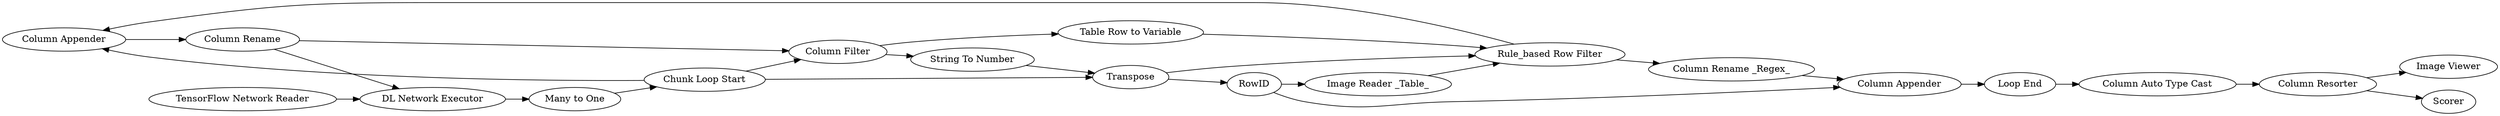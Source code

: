 digraph {
	54 -> 42
	53 -> 54
	56 -> 58
	65 -> 85
	63 -> 73
	52 -> 60
	42 -> 56
	65 -> 84
	86 -> 25
	25 -> 20
	73 -> 65
	60 -> 54
	58 -> 57
	57 -> 59
	60 -> 64
	53 -> 57
	55 -> 60
	42 -> 25
	64 -> 62
	59 -> 62
	53 -> 56
	56 -> 55
	59 -> 52
	57 -> 60
	62 -> 63
	20 -> 53
	57 [label=Transpose]
	55 [label="Table Row to Variable"]
	58 [label="String To Number"]
	64 [label="Column Rename _Regex_"]
	84 [label=Scorer]
	56 [label="Column Filter"]
	54 [label="Column Appender"]
	25 [label="DL Network Executor"]
	85 [label="Image Viewer"]
	59 [label=RowID]
	86 [label="TensorFlow Network Reader"]
	42 [label="Column Rename"]
	53 [label="Chunk Loop Start"]
	63 [label="Loop End"]
	60 [label="Rule_based Row Filter"]
	20 [label="Many to One"]
	62 [label="Column Appender"]
	65 [label="Column Resorter"]
	52 [label="Image Reader _Table_"]
	73 [label="Column Auto Type Cast"]
	rankdir=LR
}

